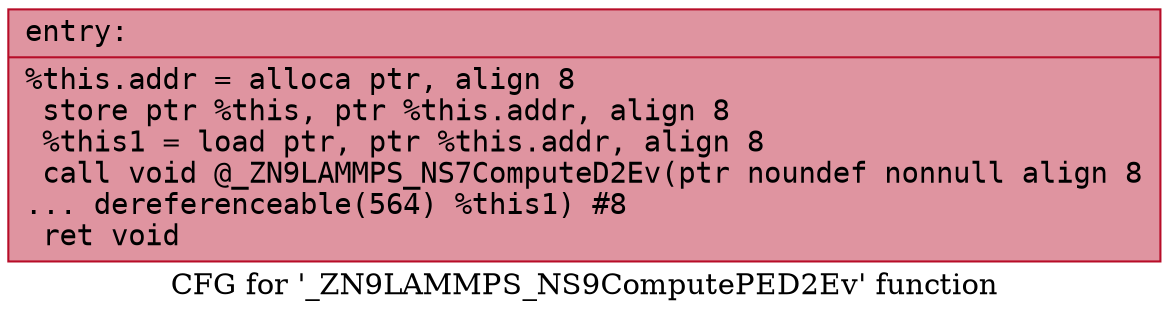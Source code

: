 digraph "CFG for '_ZN9LAMMPS_NS9ComputePED2Ev' function" {
	label="CFG for '_ZN9LAMMPS_NS9ComputePED2Ev' function";

	Node0x560883b71120 [shape=record,color="#b70d28ff", style=filled, fillcolor="#b70d2870" fontname="Courier",label="{entry:\l|  %this.addr = alloca ptr, align 8\l  store ptr %this, ptr %this.addr, align 8\l  %this1 = load ptr, ptr %this.addr, align 8\l  call void @_ZN9LAMMPS_NS7ComputeD2Ev(ptr noundef nonnull align 8\l... dereferenceable(564) %this1) #8\l  ret void\l}"];
}
